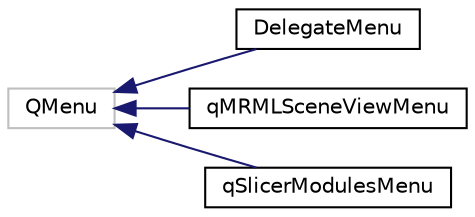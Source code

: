 digraph "Graphical Class Hierarchy"
{
  bgcolor="transparent";
  edge [fontname="Helvetica",fontsize="10",labelfontname="Helvetica",labelfontsize="10"];
  node [fontname="Helvetica",fontsize="10",shape=record];
  rankdir="LR";
  Node748 [label="QMenu",height=0.2,width=0.4,color="grey75"];
  Node748 -> Node0 [dir="back",color="midnightblue",fontsize="10",style="solid",fontname="Helvetica"];
  Node0 [label="DelegateMenu",height=0.2,width=0.4,color="black",URL="$classDelegateMenu.html",tooltip="Special menu class that repositions itself to the cursor position when shown. "];
  Node748 -> Node750 [dir="back",color="midnightblue",fontsize="10",style="solid",fontname="Helvetica"];
  Node750 [label="qMRMLSceneViewMenu",height=0.2,width=0.4,color="black",URL="$classqMRMLSceneViewMenu.html"];
  Node748 -> Node751 [dir="back",color="midnightblue",fontsize="10",style="solid",fontname="Helvetica"];
  Node751 [label="qSlicerModulesMenu",height=0.2,width=0.4,color="black",URL="$classqSlicerModulesMenu.html"];
}

